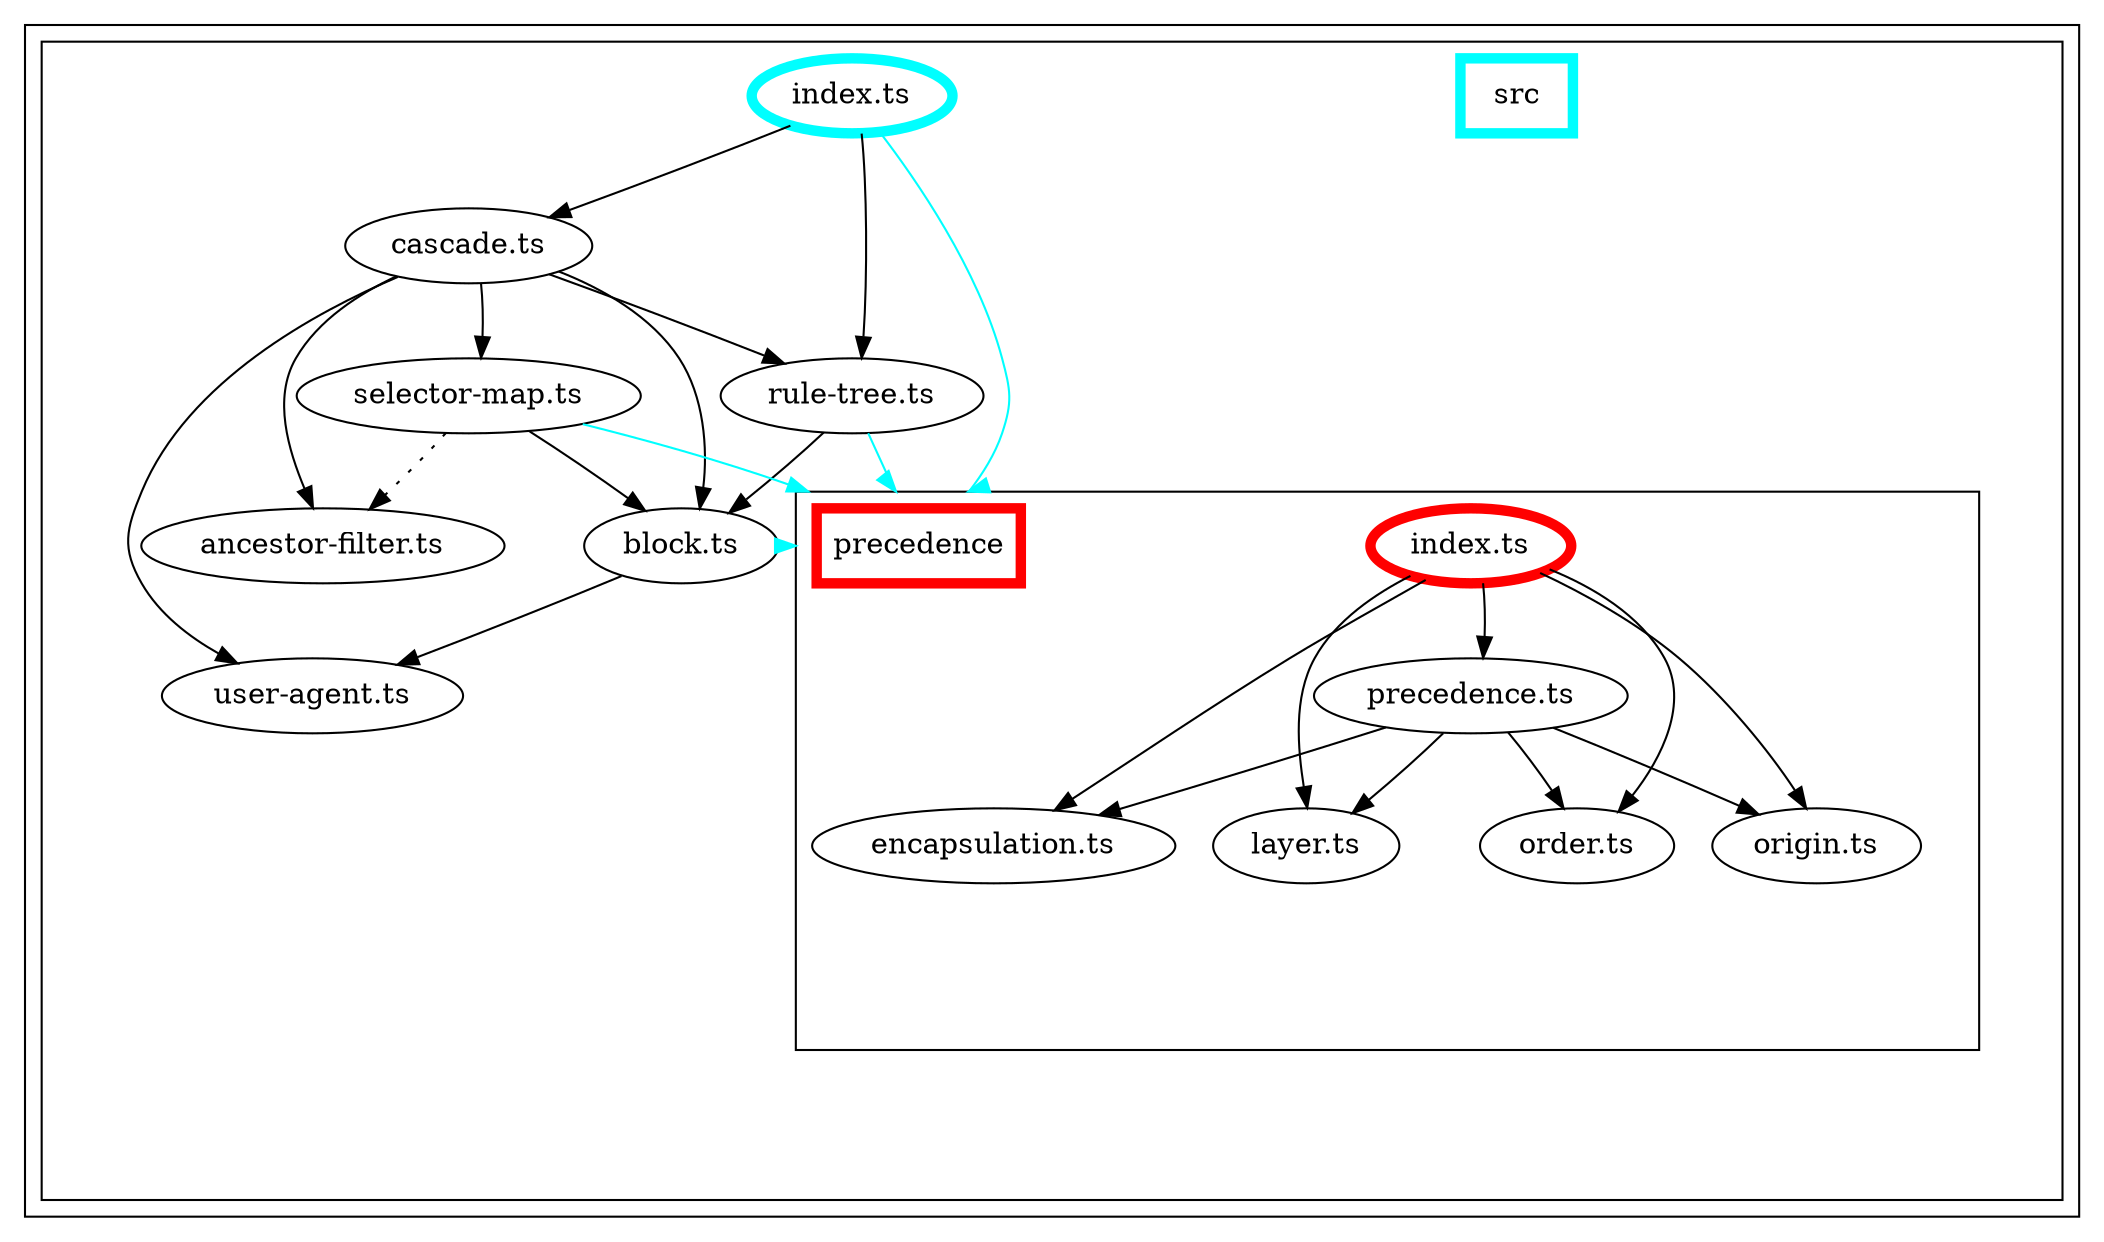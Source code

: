 digraph "dependency-graph-@siteimprove/alfa-cascade" {
  compound = true;
  "src/precedence/encapsulation.ts";
  "src/precedence/layer.ts";
  "src/precedence/order.ts";
  "src/precedence/origin.ts";
  "src/precedence/precedence.ts";
  "src/precedence/index.ts";
  "name_src/precedence";
  "src/user-agent.ts";
  "src/block.ts";
  "src/ancestor-filter.ts";
  "src/cascade.ts";
  "src/rule-tree.ts";
  "src/selector-map.ts";
  subgraph "cluster_src" {
    color = "#000000";
    label = "";
    "exit_src" [
      style = "invis";
    ];
    subgraph "cluster_src" {
      color = "#000000";
      label = "";
      "name_src" [
        penwidth = 5;
        shape = "rectangle";
        color = "#00ffff";
        label = "src";
      ];
      "exit_src" [
        style = "invis";
      ];
      "src/block.ts" [
        label = "block.ts";
      ];
      "src/rule-tree.ts" [
        label = "rule-tree.ts";
      ];
      "src/ancestor-filter.ts" [
        label = "ancestor-filter.ts";
      ];
      "src/user-agent.ts" [
        label = "user-agent.ts";
      ];
      "src/selector-map.ts" [
        label = "selector-map.ts";
      ];
      "src/index.ts" [
        label = "index.ts";
        color = "#00ffff";
        penwidth = 5;
      ];
      "src/cascade.ts" [
        label = "cascade.ts";
      ];
      subgraph "cluster_src/precedence" {
        color = "#000000";
        label = "";
        "name_src/precedence" [
          penwidth = 5;
          shape = "rectangle";
          color = "#ff0000";
          label = "precedence";
        ];
        "exit_src/precedence" [
          style = "invis";
        ];
        "src/precedence/encapsulation.ts" [
          label = "encapsulation.ts";
        ];
        "src/precedence/index.ts" [
          label = "index.ts";
          color = "#ff0000";
          penwidth = 5;
        ];
        "src/precedence/order.ts" [
          label = "order.ts";
        ];
        "src/precedence/origin.ts" [
          label = "origin.ts";
        ];
        "src/precedence/layer.ts" [
          label = "layer.ts";
        ];
        "src/precedence/precedence.ts" [
          label = "precedence.ts";
        ];
        "src/precedence/encapsulation.ts" -> "exit_src/precedence" [
          style = "invis";
        ];
        "src/precedence/index.ts" -> "exit_src/precedence" [
          style = "invis";
        ];
        "src/precedence/order.ts" -> "exit_src/precedence" [
          style = "invis";
        ];
        "src/precedence/origin.ts" -> "exit_src/precedence" [
          style = "invis";
        ];
        "src/precedence/layer.ts" -> "exit_src/precedence" [
          style = "invis";
        ];
        "src/precedence/precedence.ts" -> "exit_src/precedence" [
          style = "invis";
        ];
      }
      "exit_src/precedence" -> "exit_src" [
        style = "invis";
      ];
      "exit_src/precedence" -> "exit_src" [
        style = "invis";
      ];
      "src/block.ts" -> "exit_src" [
        style = "invis";
      ];
      "src/rule-tree.ts" -> "exit_src" [
        style = "invis";
      ];
      "src/ancestor-filter.ts" -> "exit_src" [
        style = "invis";
      ];
      "exit_src/precedence" -> "exit_src" [
        style = "invis";
      ];
      "src/user-agent.ts" -> "exit_src" [
        style = "invis";
      ];
      "src/selector-map.ts" -> "exit_src" [
        style = "invis";
      ];
      "exit_src/precedence" -> "exit_src" [
        style = "invis";
      ];
      "src/index.ts" -> "exit_src" [
        style = "invis";
      ];
      "exit_src/precedence" -> "exit_src" [
        style = "invis";
      ];
      "exit_src/precedence" -> "exit_src" [
        style = "invis";
      ];
      "src/cascade.ts" -> "exit_src" [
        style = "invis";
      ];
    }
    "exit_src" -> "exit_src" [
      style = "invis";
    ];
    "exit_src" -> "exit_src" [
      style = "invis";
    ];
    "exit_src" -> "exit_src" [
      style = "invis";
    ];
    "exit_src" -> "exit_src" [
      style = "invis";
    ];
    "exit_src" -> "exit_src" [
      style = "invis";
    ];
    "exit_src" -> "exit_src" [
      style = "invis";
    ];
    "exit_src" -> "exit_src" [
      style = "invis";
    ];
    "exit_src" -> "exit_src" [
      style = "invis";
    ];
    "exit_src" -> "exit_src" [
      style = "invis";
    ];
    "exit_src" -> "exit_src" [
      style = "invis";
    ];
    "exit_src" -> "exit_src" [
      style = "invis";
    ];
    "exit_src" -> "exit_src" [
      style = "invis";
    ];
    "exit_src" -> "exit_src" [
      style = "invis";
    ];
  }
  "src/precedence/index.ts" -> "src/precedence/encapsulation.ts" [
    style = "invis";
  ];
  "src/precedence/index.ts" -> "src/precedence/encapsulation.ts" [
    style = "solid";
    color = "black";
  ];
  "src/precedence/index.ts" -> "src/precedence/layer.ts" [
    style = "invis";
  ];
  "src/precedence/index.ts" -> "src/precedence/layer.ts" [
    style = "solid";
    color = "black";
  ];
  "src/precedence/index.ts" -> "src/precedence/order.ts" [
    style = "invis";
  ];
  "src/precedence/index.ts" -> "src/precedence/order.ts" [
    style = "solid";
    color = "black";
  ];
  "src/precedence/index.ts" -> "src/precedence/origin.ts" [
    style = "invis";
  ];
  "src/precedence/index.ts" -> "src/precedence/origin.ts" [
    style = "solid";
    color = "black";
  ];
  "src/precedence/index.ts" -> "src/precedence/precedence.ts" [
    style = "invis";
  ];
  "src/precedence/index.ts" -> "src/precedence/precedence.ts" [
    style = "solid";
    color = "black";
  ];
  "src/block.ts" -> "name_src/precedence" [
    style = "solid";
    color = "#00ffff";
    lhead = "cluster_src/precedence";
  ];
  "src/block.ts" -> "src/user-agent.ts" [
    style = "invis";
  ];
  "src/block.ts" -> "src/user-agent.ts" [
    style = "solid";
    color = "black";
  ];
  "src/rule-tree.ts" -> "src/block.ts" [
    style = "invis";
  ];
  "src/rule-tree.ts" -> "src/block.ts" [
    style = "solid";
    color = "black";
  ];
  "src/rule-tree.ts" -> "name_src/precedence" [
    style = "solid";
    color = "#00ffff";
    lhead = "cluster_src/precedence";
  ];
  "src/selector-map.ts" -> "src/ancestor-filter.ts" [
    style = "invis";
  ];
  "src/selector-map.ts" -> "src/ancestor-filter.ts" [
    style = "dotted";
    color = "black";
  ];
  "src/selector-map.ts" -> "src/block.ts" [
    style = "invis";
  ];
  "src/selector-map.ts" -> "src/block.ts" [
    style = "solid";
    color = "black";
  ];
  "src/selector-map.ts" -> "name_src/precedence" [
    style = "solid";
    color = "#00ffff";
    lhead = "cluster_src/precedence";
  ];
  "src/index.ts" -> "src/cascade.ts" [
    style = "invis";
  ];
  "src/index.ts" -> "src/cascade.ts" [
    style = "solid";
    color = "black";
  ];
  "src/index.ts" -> "name_src/precedence" [
    style = "solid";
    color = "#00ffff";
    lhead = "cluster_src/precedence";
  ];
  "src/index.ts" -> "src/rule-tree.ts" [
    style = "invis";
  ];
  "src/index.ts" -> "src/rule-tree.ts" [
    style = "solid";
    color = "black";
  ];
  "src/precedence/precedence.ts" -> "src/precedence/encapsulation.ts" [
    style = "invis";
  ];
  "src/precedence/precedence.ts" -> "src/precedence/encapsulation.ts" [
    style = "solid";
    color = "black";
  ];
  "src/precedence/precedence.ts" -> "src/precedence/layer.ts" [
    style = "invis";
  ];
  "src/precedence/precedence.ts" -> "src/precedence/layer.ts" [
    style = "solid";
    color = "black";
  ];
  "src/precedence/precedence.ts" -> "src/precedence/order.ts" [
    style = "invis";
  ];
  "src/precedence/precedence.ts" -> "src/precedence/order.ts" [
    style = "solid";
    color = "black";
  ];
  "src/precedence/precedence.ts" -> "src/precedence/origin.ts" [
    style = "invis";
  ];
  "src/precedence/precedence.ts" -> "src/precedence/origin.ts" [
    style = "solid";
    color = "black";
  ];
  "src/cascade.ts" -> "src/ancestor-filter.ts" [
    style = "invis";
  ];
  "src/cascade.ts" -> "src/ancestor-filter.ts" [
    style = "solid";
    color = "black";
  ];
  "src/cascade.ts" -> "src/block.ts" [
    style = "invis";
  ];
  "src/cascade.ts" -> "src/block.ts" [
    style = "solid";
    color = "black";
  ];
  "src/cascade.ts" -> "src/rule-tree.ts" [
    style = "invis";
  ];
  "src/cascade.ts" -> "src/rule-tree.ts" [
    style = "solid";
    color = "black";
  ];
  "src/cascade.ts" -> "src/selector-map.ts" [
    style = "invis";
  ];
  "src/cascade.ts" -> "src/selector-map.ts" [
    style = "solid";
    color = "black";
  ];
  "src/cascade.ts" -> "src/user-agent.ts" [
    style = "invis";
  ];
  "src/cascade.ts" -> "src/user-agent.ts" [
    style = "solid";
    color = "black";
  ];
}